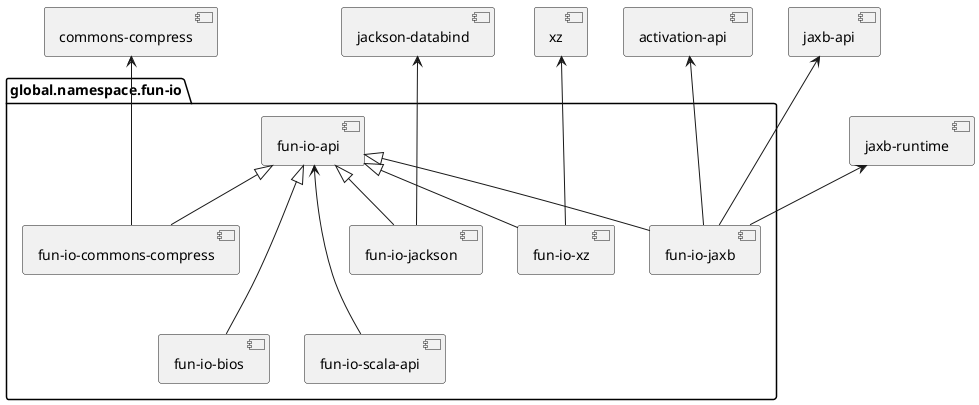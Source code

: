 @startuml

folder global.namespace.fun-io {
    [fun-io-api] <|--- [fun-io-bios]
    [fun-io-api] <|-- [fun-io-commons-compress]
    [fun-io-api] <|-- [fun-io-jackson]
    [fun-io-api] <|-- [fun-io-jaxb]
    [fun-io-api] <--- [fun-io-scala-api]
    [fun-io-api] <|-- [fun-io-xz]
}

[commons-compress] <--- [fun-io-commons-compress]
[activation-api] <--- [fun-io-jaxb]
[jackson-databind] <--- [fun-io-jackson]
[jaxb-api] <--- [fun-io-jaxb]
[jaxb-runtime] <-- [fun-io-jaxb]
[xz] <--- [fun-io-xz]

@enduml
